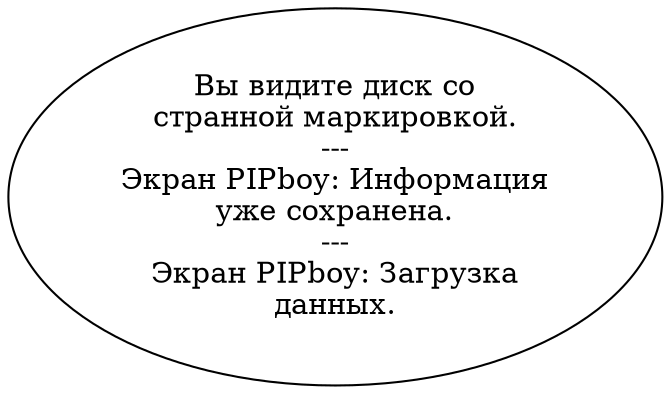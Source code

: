 digraph mutdisk {
  "start" [style=filled       fillcolor="#FFFFFF"       color="#000000"]
  "start" [label="Вы видите диск со\nстранной маркировкой.\n---\nЭкран PIPboy: Информация\nуже сохранена.\n---\nЭкран PIPboy: Загрузка\nданных."]
}